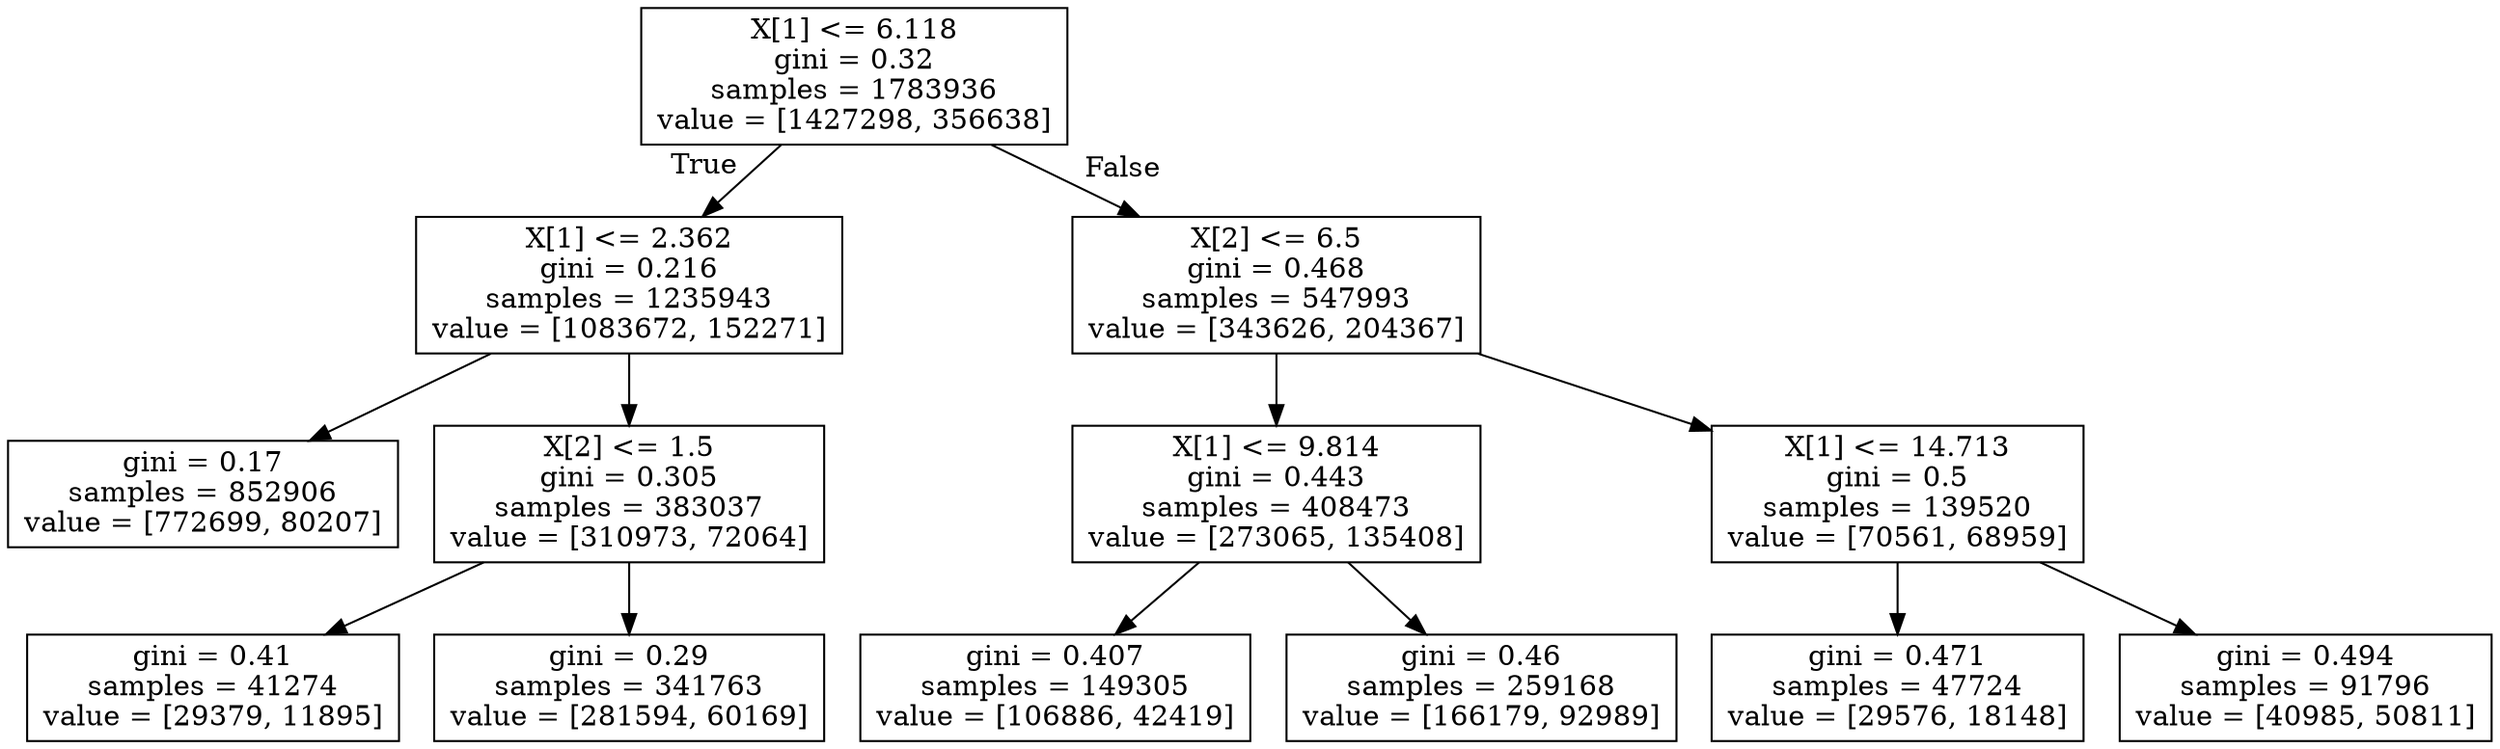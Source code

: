 digraph Tree {
node [shape=box] ;
0 [label="X[1] <= 6.118\ngini = 0.32\nsamples = 1783936\nvalue = [1427298, 356638]"] ;
1 [label="X[1] <= 2.362\ngini = 0.216\nsamples = 1235943\nvalue = [1083672, 152271]"] ;
0 -> 1 [labeldistance=2.5, labelangle=45, headlabel="True"] ;
5 [label="gini = 0.17\nsamples = 852906\nvalue = [772699, 80207]"] ;
1 -> 5 ;
6 [label="X[2] <= 1.5\ngini = 0.305\nsamples = 383037\nvalue = [310973, 72064]"] ;
1 -> 6 ;
11 [label="gini = 0.41\nsamples = 41274\nvalue = [29379, 11895]"] ;
6 -> 11 ;
12 [label="gini = 0.29\nsamples = 341763\nvalue = [281594, 60169]"] ;
6 -> 12 ;
2 [label="X[2] <= 6.5\ngini = 0.468\nsamples = 547993\nvalue = [343626, 204367]"] ;
0 -> 2 [labeldistance=2.5, labelangle=-45, headlabel="False"] ;
3 [label="X[1] <= 9.814\ngini = 0.443\nsamples = 408473\nvalue = [273065, 135408]"] ;
2 -> 3 ;
9 [label="gini = 0.407\nsamples = 149305\nvalue = [106886, 42419]"] ;
3 -> 9 ;
10 [label="gini = 0.46\nsamples = 259168\nvalue = [166179, 92989]"] ;
3 -> 10 ;
4 [label="X[1] <= 14.713\ngini = 0.5\nsamples = 139520\nvalue = [70561, 68959]"] ;
2 -> 4 ;
7 [label="gini = 0.471\nsamples = 47724\nvalue = [29576, 18148]"] ;
4 -> 7 ;
8 [label="gini = 0.494\nsamples = 91796\nvalue = [40985, 50811]"] ;
4 -> 8 ;
}